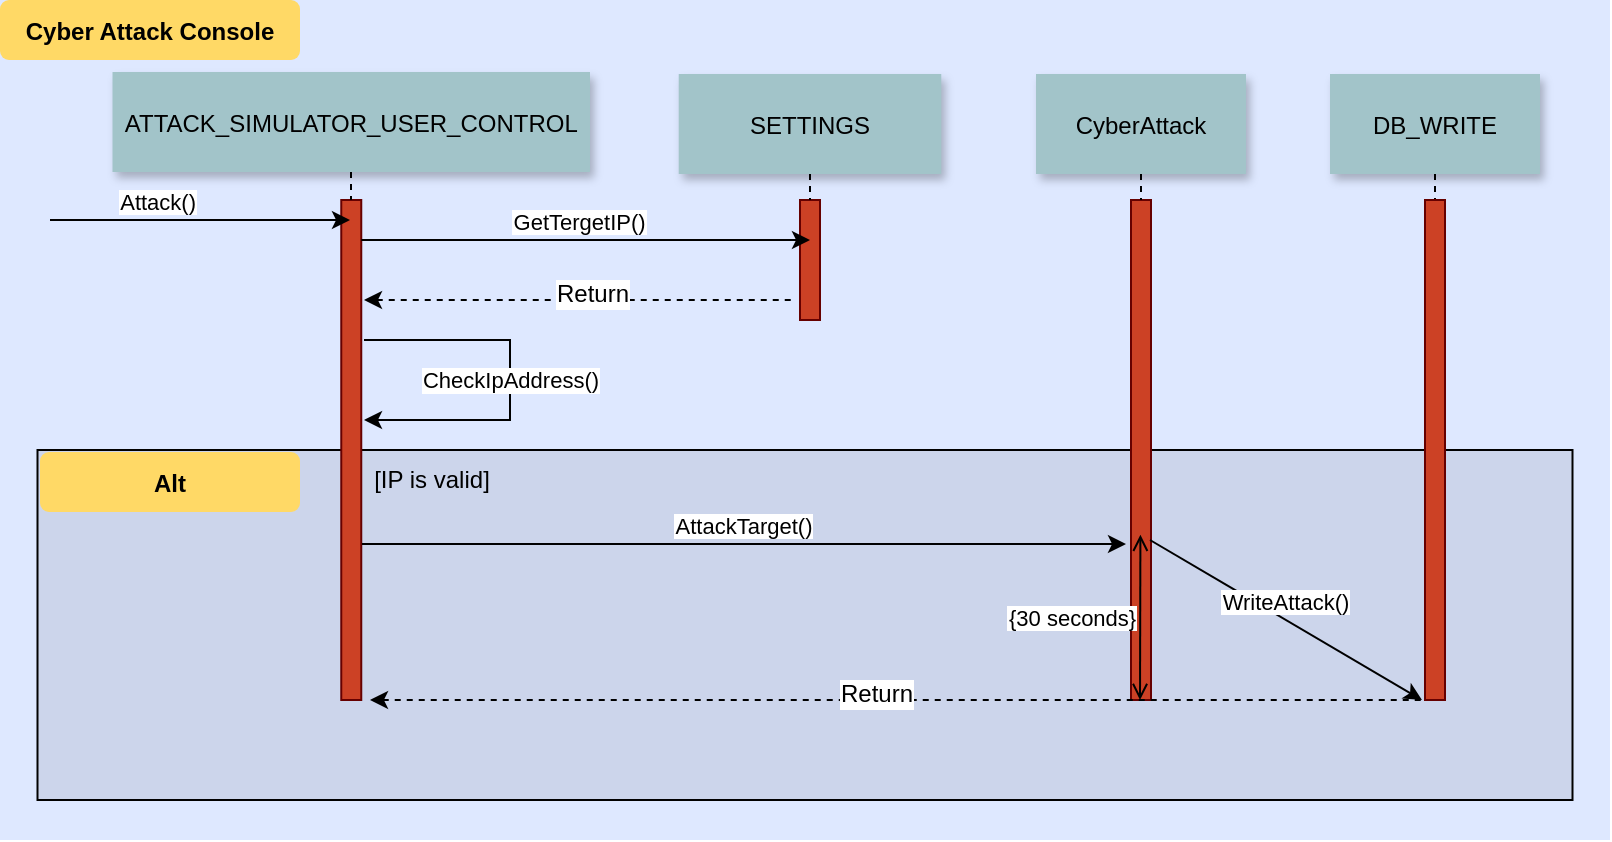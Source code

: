 <mxfile version="13.1.3" type="device"><diagram id="9361dd3d-8414-5efd-6122-117bd74ce7a7" name="Page-1"><mxGraphModel dx="1021" dy="909" grid="1" gridSize="10" guides="1" tooltips="1" connect="1" arrows="1" fold="1" page="0" pageScale="1.5" pageWidth="826" pageHeight="1169" background="#ffffff" math="0" shadow="0"><root><mxCell id="0"/><mxCell id="1" parent="0"/><mxCell id="69" value="" style="fillColor=#DEE8FF;strokeColor=none" parent="1" vertex="1"><mxGeometry x="85" y="-20" width="805" height="420" as="geometry"/></mxCell><mxCell id="1fbOojTqZn1VahyXggP1-81" value="" style="fillColor=#CCD5EB" vertex="1" parent="1"><mxGeometry x="103.75" y="205" width="767.5" height="175" as="geometry"/></mxCell><mxCell id="1fbOojTqZn1VahyXggP1-80" value="CheckIpAddress()" style="edgeStyle=orthogonalEdgeStyle;rounded=0;orthogonalLoop=1;jettySize=auto;html=1;entryX=1.137;entryY=0.44;entryDx=0;entryDy=0;entryPerimeter=0;" edge="1" parent="1" target="2"><mxGeometry relative="1" as="geometry"><mxPoint x="280" y="230" as="targetPoint"/><mxPoint x="267" y="150" as="sourcePoint"/><Array as="points"><mxPoint x="267" y="150"/><mxPoint x="340" y="150"/><mxPoint x="340" y="190"/></Array></mxGeometry></mxCell><mxCell id="2" value="" style="fillColor=#CC4125;strokeColor=#660000" parent="1" vertex="1"><mxGeometry x="255.63" y="80" width="10" height="250" as="geometry"/></mxCell><mxCell id="3" value="Attack()" style="edgeStyle=none;verticalLabelPosition=top;verticalAlign=bottom;labelPosition=left;align=right" parent="1" edge="1"><mxGeometry x="110" y="-10" width="100" height="100" as="geometry"><mxPoint x="110" y="90" as="sourcePoint"/><mxPoint x="260" y="90" as="targetPoint"/></mxGeometry></mxCell><mxCell id="4" value="ATTACK_SIMULATOR_USER_CONTROL" style="shadow=1;fillColor=#A2C4C9;strokeColor=none" parent="1" vertex="1"><mxGeometry x="141.25" y="16" width="238.75" height="50" as="geometry"/></mxCell><mxCell id="9" value="AttackTarget()" style="edgeStyle=none;verticalLabelPosition=top;verticalAlign=bottom;" parent="1" edge="1"><mxGeometry x="75.63" y="149" width="100" height="100" as="geometry"><mxPoint x="266" y="252" as="sourcePoint"/><mxPoint x="648" y="252" as="targetPoint"/></mxGeometry></mxCell><mxCell id="15" value="SETTINGS" style="shadow=1;fillColor=#A2C4C9;strokeColor=none" parent="1" vertex="1"><mxGeometry x="424.36" y="17" width="131.28" height="50" as="geometry"/></mxCell><mxCell id="17" value="" style="fillColor=#CC4125;strokeColor=#660000" parent="1" vertex="1"><mxGeometry x="485" y="80" width="10" height="60" as="geometry"/></mxCell><mxCell id="21" value="" style="fillColor=#CC4125;strokeColor=#660000" parent="1" vertex="1"><mxGeometry x="650.5" y="80" width="10" height="250" as="geometry"/></mxCell><mxCell id="22" value="CyberAttack" style="shadow=1;fillColor=#A2C4C9;strokeColor=none" parent="1" vertex="1"><mxGeometry x="603" y="17" width="105" height="50" as="geometry"/></mxCell><mxCell id="23" value="" style="edgeStyle=none;endArrow=none;dashed=1" parent="1" source="22" target="21" edge="1"><mxGeometry x="614.488" y="175.0" width="100" height="100" as="geometry"><mxPoint x="674.653" y="110" as="sourcePoint"/><mxPoint x="674.653" y="260" as="targetPoint"/></mxGeometry></mxCell><mxCell id="24" value="DB_WRITE" style="shadow=1;fillColor=#A2C4C9;strokeColor=none" parent="1" vertex="1"><mxGeometry x="750" y="17" width="105" height="50" as="geometry"/></mxCell><mxCell id="25" value="" style="edgeStyle=none;endArrow=none;dashed=1" parent="1" source="24" target="26" edge="1"><mxGeometry x="727.335" y="165" width="100" height="100" as="geometry"><mxPoint x="802.259" y="110" as="sourcePoint"/><mxPoint x="802.576" y="165" as="targetPoint"/></mxGeometry></mxCell><mxCell id="26" value="" style="fillColor=#CC4125;strokeColor=#660000" parent="1" vertex="1"><mxGeometry x="797.5" y="80" width="10" height="250" as="geometry"/></mxCell><mxCell id="33" value="" style="edgeStyle=elbowEdgeStyle;elbow=horizontal;endArrow=none;dashed=1" parent="1" source="4" target="2" edge="1"><mxGeometry x="230.0" y="310" width="100" height="100" as="geometry"><mxPoint x="230.0" y="410" as="sourcePoint"/><mxPoint x="330" y="310" as="targetPoint"/></mxGeometry></mxCell><mxCell id="71" value="Cyber Attack Console" style="rounded=1;fontStyle=1;fillColor=#FFD966;strokeColor=none" parent="1" vertex="1"><mxGeometry x="85" y="-20" width="150" height="30" as="geometry"/></mxCell><mxCell id="S9ZgRsc8V--60n__a4Ig-90" value="" style="edgeStyle=none;endArrow=none;dashed=1;entryX=0.5;entryY=0;entryDx=0;entryDy=0;exitX=0.5;exitY=1;exitDx=0;exitDy=0;" parent="1" source="15" target="17" edge="1"><mxGeometry x="413.115" y="165" width="100" height="100" as="geometry"><mxPoint x="488.28" y="110" as="sourcePoint"/><mxPoint x="488.28" y="180" as="targetPoint"/></mxGeometry></mxCell><mxCell id="S9ZgRsc8V--60n__a4Ig-93" value="{30 seconds}" style="edgeStyle=elbowEdgeStyle;elbow=horizontal;startArrow=open;endArrow=open;labelPosition=left;align=right;" parent="1" edge="1"><mxGeometry x="535.206" y="257.39" width="100" height="100" as="geometry"><mxPoint x="655.206" y="247.39" as="sourcePoint"/><mxPoint x="655" y="330" as="targetPoint"/></mxGeometry></mxCell><mxCell id="y1s5gg7itxL-rpeJuu1a-106" value="" style="edgeStyle=none;verticalLabelPosition=top;verticalAlign=bottom;endArrow=none;startArrow=classic;dashed=1;" parent="1" edge="1"><mxGeometry x="691.28" y="242.499" width="100" height="100" as="geometry"><mxPoint x="270" y="330" as="sourcePoint"/><mxPoint x="797.5" y="330" as="targetPoint"/></mxGeometry></mxCell><mxCell id="y1s5gg7itxL-rpeJuu1a-107" value="Return" style="text;html=1;align=center;verticalAlign=middle;resizable=0;points=[];labelBackgroundColor=#ffffff;" parent="y1s5gg7itxL-rpeJuu1a-106" vertex="1" connectable="0"><mxGeometry relative="1" as="geometry"><mxPoint x="-11" y="-3" as="offset"/></mxGeometry></mxCell><mxCell id="1fbOojTqZn1VahyXggP1-72" value="GetTergetIP()" style="edgeStyle=none;verticalLabelPosition=top;verticalAlign=bottom;labelPosition=left;align=right" edge="1" parent="1"><mxGeometry width="100" height="100" as="geometry"><mxPoint x="265.63" y="100" as="sourcePoint"/><mxPoint x="490" y="100" as="targetPoint"/><mxPoint x="32" as="offset"/></mxGeometry></mxCell><mxCell id="1fbOojTqZn1VahyXggP1-78" value="" style="edgeStyle=none;verticalLabelPosition=top;verticalAlign=bottom;endArrow=none;startArrow=classic;dashed=1;exitX=1.137;exitY=0.2;exitDx=0;exitDy=0;exitPerimeter=0;" edge="1" parent="1" source="2"><mxGeometry x="375.28" y="42.499" width="100" height="100" as="geometry"><mxPoint x="270" y="130" as="sourcePoint"/><mxPoint x="481.5" y="130" as="targetPoint"/></mxGeometry></mxCell><mxCell id="1fbOojTqZn1VahyXggP1-79" value="Return" style="text;html=1;align=center;verticalAlign=middle;resizable=0;points=[];labelBackgroundColor=#ffffff;" vertex="1" connectable="0" parent="1fbOojTqZn1VahyXggP1-78"><mxGeometry relative="1" as="geometry"><mxPoint x="6" y="-3" as="offset"/></mxGeometry></mxCell><mxCell id="1fbOojTqZn1VahyXggP1-83" value="Alt" style="rounded=1;fontStyle=1;fillColor=#FFD966;strokeColor=none" vertex="1" parent="1"><mxGeometry x="105" y="206" width="130" height="30" as="geometry"/></mxCell><mxCell id="1fbOojTqZn1VahyXggP1-86" value="[IP is valid]" style="text;html=1;strokeColor=none;fillColor=none;align=center;verticalAlign=middle;whiteSpace=wrap;rounded=0;" vertex="1" parent="1"><mxGeometry x="265.63" y="210" width="70" height="20" as="geometry"/></mxCell><mxCell id="1fbOojTqZn1VahyXggP1-92" value="WriteAttack()" style="edgeStyle=none;verticalLabelPosition=top;verticalAlign=bottom;" edge="1" parent="1"><mxGeometry x="85.63" y="159" width="100" height="100" as="geometry"><mxPoint x="660" y="250" as="sourcePoint"/><mxPoint x="796" y="330" as="targetPoint"/></mxGeometry></mxCell></root></mxGraphModel></diagram></mxfile>